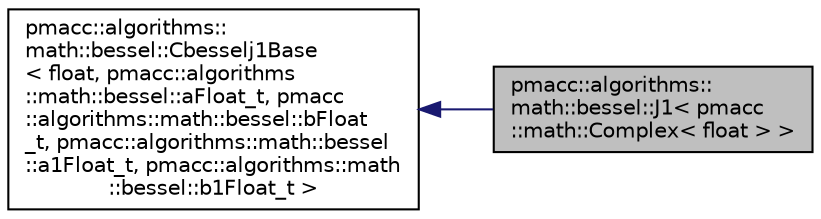 digraph "pmacc::algorithms::math::bessel::J1&lt; pmacc::math::Complex&lt; float &gt; &gt;"
{
 // LATEX_PDF_SIZE
  edge [fontname="Helvetica",fontsize="10",labelfontname="Helvetica",labelfontsize="10"];
  node [fontname="Helvetica",fontsize="10",shape=record];
  rankdir="LR";
  Node1 [label="pmacc::algorithms::\lmath::bessel::J1\< pmacc\l::math::Complex\< float \> \>",height=0.2,width=0.4,color="black", fillcolor="grey75", style="filled", fontcolor="black",tooltip=" "];
  Node2 -> Node1 [dir="back",color="midnightblue",fontsize="10",style="solid",fontname="Helvetica"];
  Node2 [label="pmacc::algorithms::\lmath::bessel::Cbesselj1Base\l\< float, pmacc::algorithms\l::math::bessel::aFloat_t, pmacc\l::algorithms::math::bessel::bFloat\l_t, pmacc::algorithms::math::bessel\l::a1Float_t, pmacc::algorithms::math\l::bessel::b1Float_t \>",height=0.2,width=0.4,color="black", fillcolor="white", style="filled",URL="$structpmacc_1_1algorithms_1_1math_1_1bessel_1_1_cbesselj1_base.html",tooltip=" "];
}
